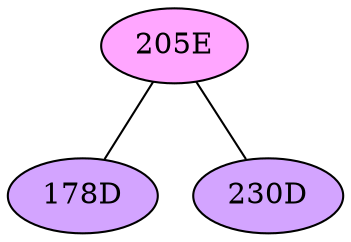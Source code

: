 // The Round Table
graph {
	"205E" [fillcolor="#FFA6FF" style=radial]
	"178D" [fillcolor="#D3A4FF" style=radial]
	"205E" -- "178D" [penwidth=1]
	"205E" [fillcolor="#FFA6FF" style=radial]
	"230D" [fillcolor="#D3A4FF" style=radial]
	"205E" -- "230D" [penwidth=1]
}
